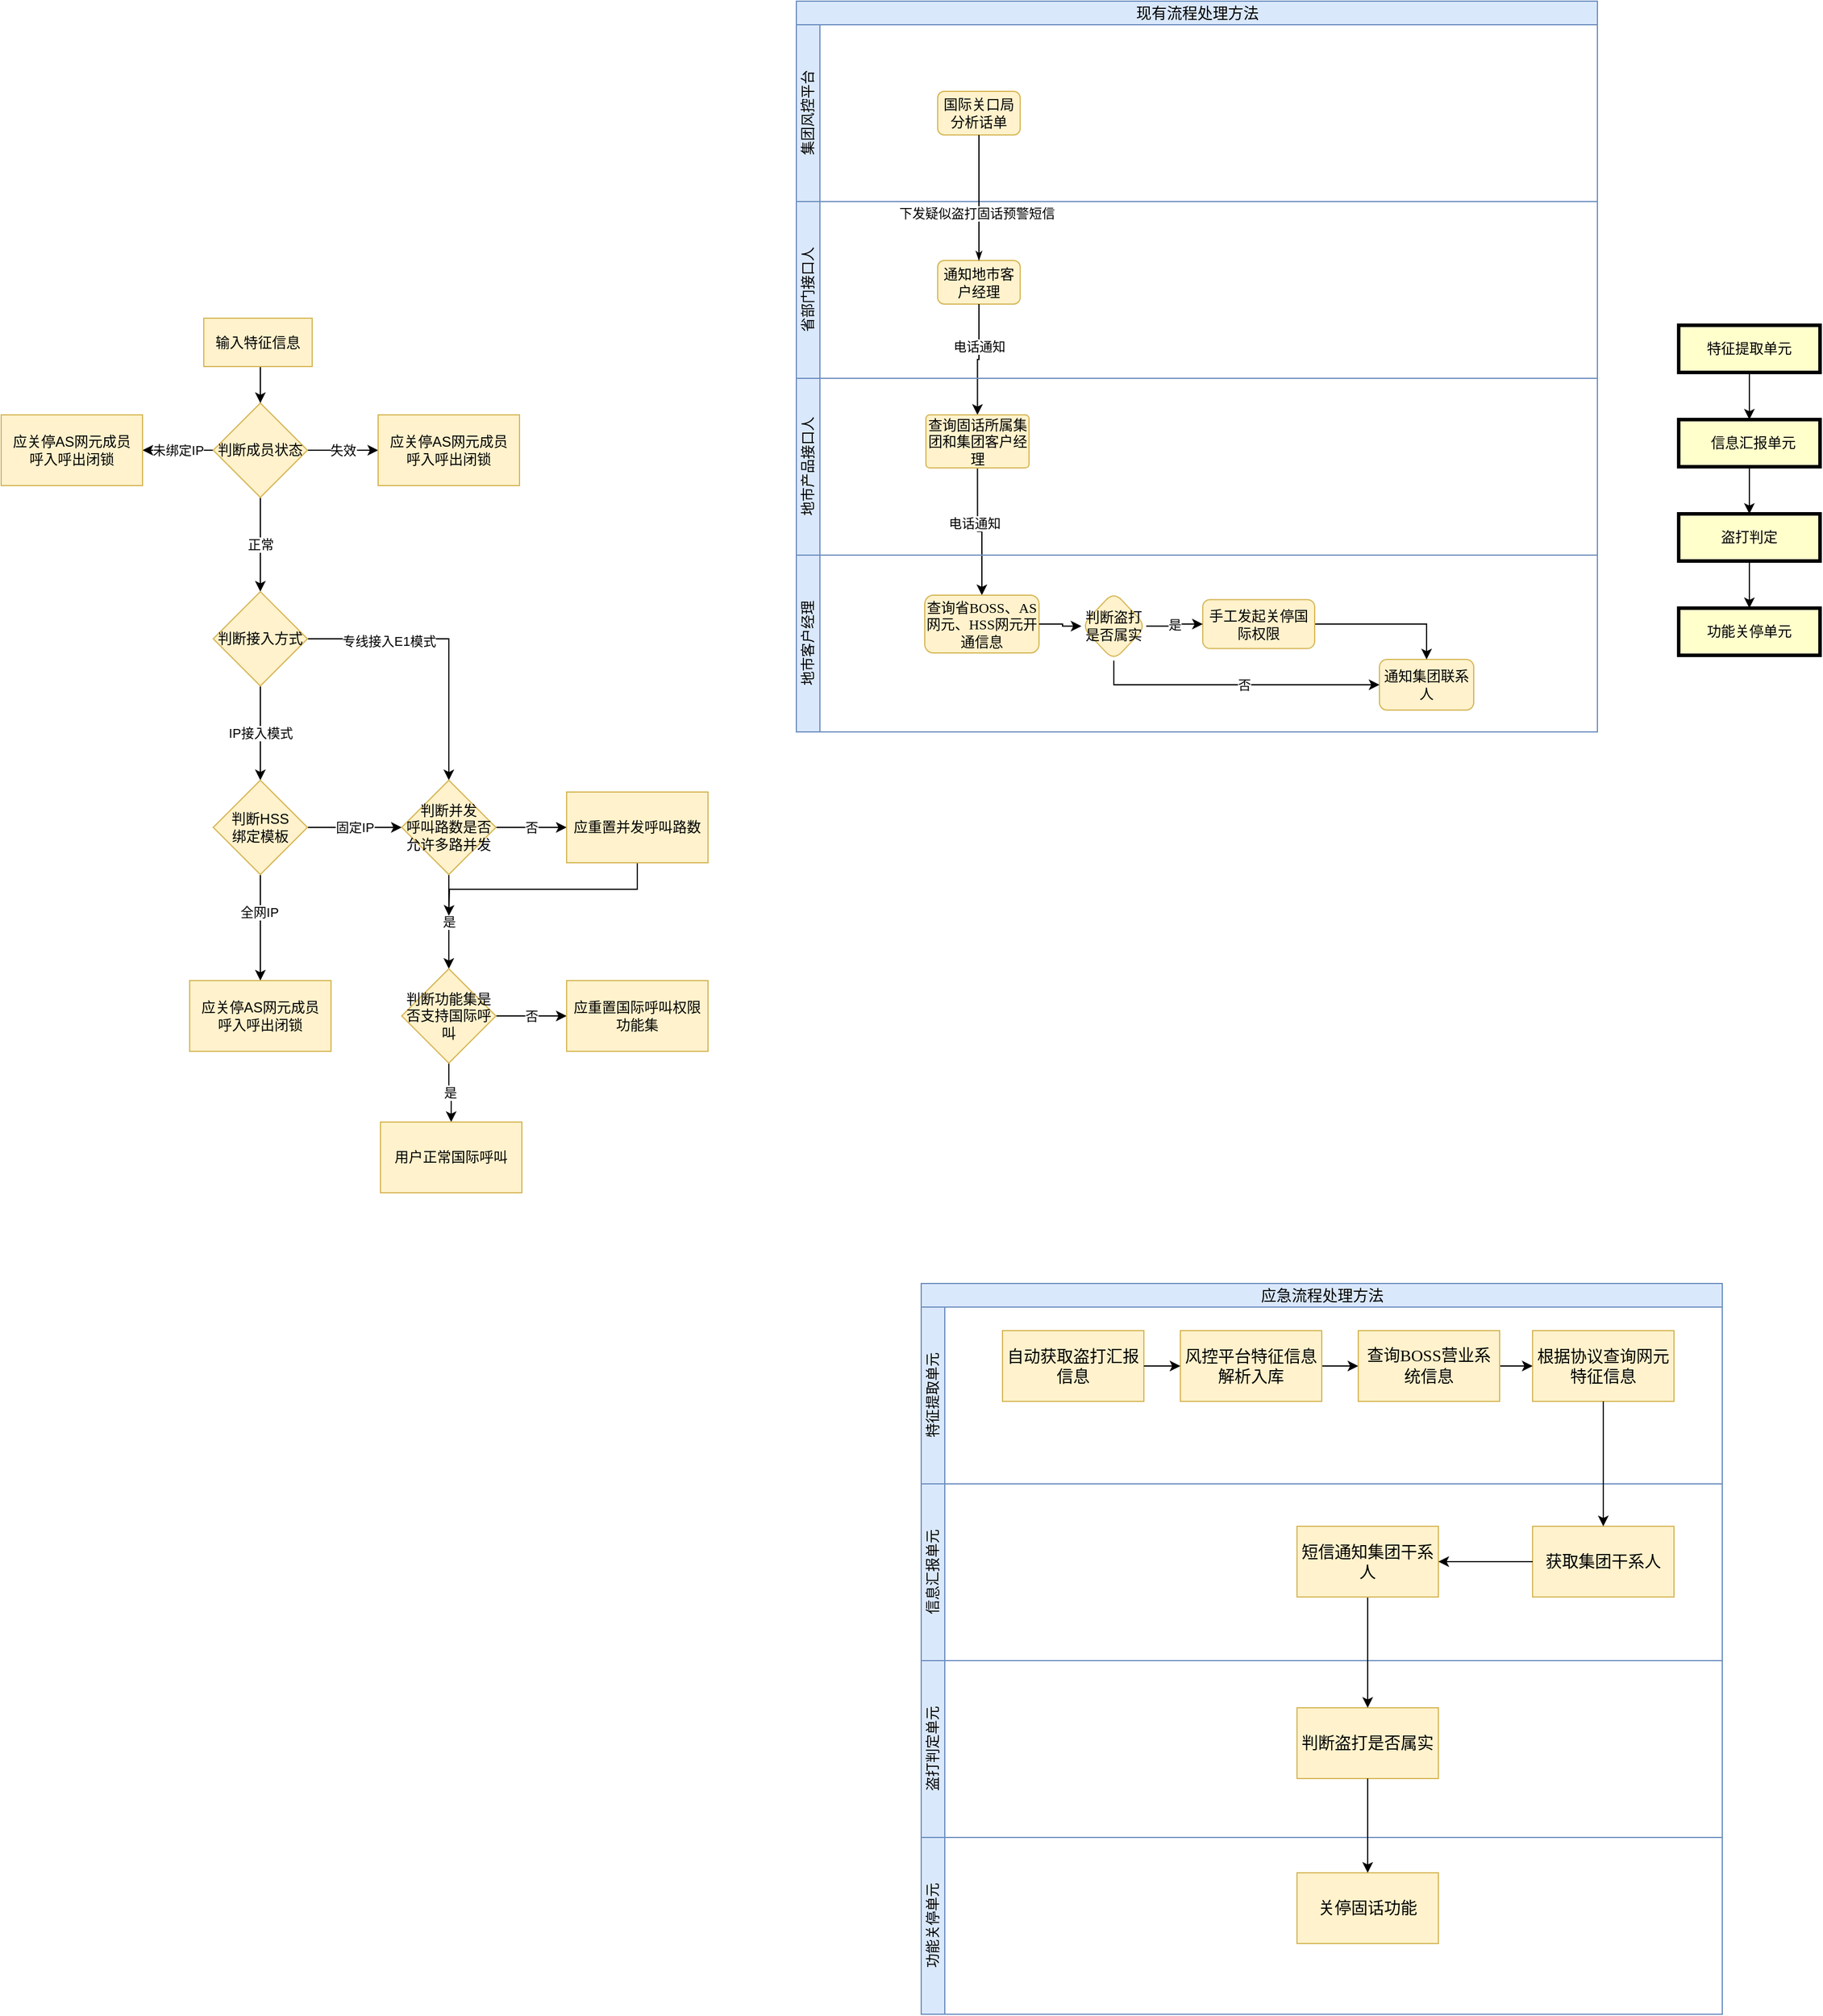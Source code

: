 <mxfile version="14.4.8" type="github">
  <diagram name="Page-1" id="c7558073-3199-34d8-9f00-42111426c3f3">
    <mxGraphModel dx="1946" dy="744" grid="0" gridSize="10" guides="0" tooltips="1" connect="1" arrows="1" fold="1" page="1" pageScale="1" pageWidth="826" pageHeight="1169" background="#ffffff" math="0" shadow="0">
      <root>
        <mxCell id="0" />
        <mxCell id="1" parent="0" />
        <mxCell id="9lEx_p70Bkjh4PU-J2n_-112" value="正常" style="edgeStyle=orthogonalEdgeStyle;rounded=0;orthogonalLoop=1;jettySize=auto;html=1;" edge="1" parent="1" source="9lEx_p70Bkjh4PU-J2n_-115" target="9lEx_p70Bkjh4PU-J2n_-119">
          <mxGeometry relative="1" as="geometry" />
        </mxCell>
        <mxCell id="9lEx_p70Bkjh4PU-J2n_-113" value="失效" style="edgeStyle=orthogonalEdgeStyle;rounded=0;orthogonalLoop=1;jettySize=auto;html=1;" edge="1" parent="1" source="9lEx_p70Bkjh4PU-J2n_-115" target="9lEx_p70Bkjh4PU-J2n_-120">
          <mxGeometry relative="1" as="geometry" />
        </mxCell>
        <mxCell id="9lEx_p70Bkjh4PU-J2n_-114" value="未绑定IP" style="edgeStyle=orthogonalEdgeStyle;rounded=0;orthogonalLoop=1;jettySize=auto;html=1;" edge="1" parent="1" source="9lEx_p70Bkjh4PU-J2n_-115" target="9lEx_p70Bkjh4PU-J2n_-122">
          <mxGeometry relative="1" as="geometry" />
        </mxCell>
        <mxCell id="9lEx_p70Bkjh4PU-J2n_-115" value="判断成员状态" style="rhombus;whiteSpace=wrap;html=1;fillColor=#fff2cc;strokeColor=#d6b656;" vertex="1" parent="1">
          <mxGeometry x="237" y="483" width="80" height="80" as="geometry" />
        </mxCell>
        <mxCell id="9lEx_p70Bkjh4PU-J2n_-116" value="IP接入模式" style="edgeStyle=orthogonalEdgeStyle;rounded=0;orthogonalLoop=1;jettySize=auto;html=1;" edge="1" parent="1" source="9lEx_p70Bkjh4PU-J2n_-119" target="9lEx_p70Bkjh4PU-J2n_-126">
          <mxGeometry relative="1" as="geometry" />
        </mxCell>
        <mxCell id="9lEx_p70Bkjh4PU-J2n_-117" value="" style="edgeStyle=orthogonalEdgeStyle;rounded=0;orthogonalLoop=1;jettySize=auto;html=1;entryX=0.5;entryY=0;entryDx=0;entryDy=0;" edge="1" parent="1" source="9lEx_p70Bkjh4PU-J2n_-119" target="9lEx_p70Bkjh4PU-J2n_-130">
          <mxGeometry relative="1" as="geometry">
            <mxPoint x="427" y="683" as="targetPoint" />
          </mxGeometry>
        </mxCell>
        <mxCell id="9lEx_p70Bkjh4PU-J2n_-118" value="专线接入E1模式" style="edgeLabel;html=1;align=center;verticalAlign=middle;resizable=0;points=[];" vertex="1" connectable="0" parent="9lEx_p70Bkjh4PU-J2n_-117">
          <mxGeometry x="-0.425" y="-2" relative="1" as="geometry">
            <mxPoint as="offset" />
          </mxGeometry>
        </mxCell>
        <mxCell id="9lEx_p70Bkjh4PU-J2n_-119" value="判断接入方式" style="rhombus;whiteSpace=wrap;html=1;fillColor=#fff2cc;strokeColor=#d6b656;" vertex="1" parent="1">
          <mxGeometry x="237" y="643" width="80" height="80" as="geometry" />
        </mxCell>
        <mxCell id="9lEx_p70Bkjh4PU-J2n_-120" value="&lt;div&gt;关停AS网元成员&lt;/div&gt;&lt;div&gt;呼入呼出闭锁&lt;/div&gt;" style="whiteSpace=wrap;html=1;" vertex="1" parent="1">
          <mxGeometry x="377" y="493" width="120" height="60" as="geometry" />
        </mxCell>
        <mxCell id="9lEx_p70Bkjh4PU-J2n_-121" value="&lt;div&gt;应关停AS网元成员&lt;/div&gt;&lt;div&gt;呼入呼出闭锁&lt;/div&gt;" style="whiteSpace=wrap;html=1;fillColor=#fff2cc;strokeColor=#d6b656;" vertex="1" parent="1">
          <mxGeometry x="377" y="493" width="120" height="60" as="geometry" />
        </mxCell>
        <mxCell id="9lEx_p70Bkjh4PU-J2n_-122" value="&lt;div&gt;应关停AS网元成员&lt;/div&gt;&lt;div&gt;呼入呼出闭锁&lt;/div&gt;" style="whiteSpace=wrap;html=1;fillColor=#fff2cc;strokeColor=#d6b656;" vertex="1" parent="1">
          <mxGeometry x="57" y="493" width="120" height="60" as="geometry" />
        </mxCell>
        <mxCell id="9lEx_p70Bkjh4PU-J2n_-123" value="" style="edgeStyle=orthogonalEdgeStyle;rounded=0;orthogonalLoop=1;jettySize=auto;html=1;" edge="1" parent="1" source="9lEx_p70Bkjh4PU-J2n_-126" target="9lEx_p70Bkjh4PU-J2n_-127">
          <mxGeometry relative="1" as="geometry" />
        </mxCell>
        <mxCell id="9lEx_p70Bkjh4PU-J2n_-124" value="全网IP" style="edgeLabel;html=1;align=center;verticalAlign=middle;resizable=0;points=[];" vertex="1" connectable="0" parent="9lEx_p70Bkjh4PU-J2n_-123">
          <mxGeometry x="-0.289" y="-1" relative="1" as="geometry">
            <mxPoint as="offset" />
          </mxGeometry>
        </mxCell>
        <mxCell id="9lEx_p70Bkjh4PU-J2n_-125" value="固定IP" style="edgeStyle=orthogonalEdgeStyle;rounded=0;orthogonalLoop=1;jettySize=auto;html=1;" edge="1" parent="1" source="9lEx_p70Bkjh4PU-J2n_-126" target="9lEx_p70Bkjh4PU-J2n_-130">
          <mxGeometry relative="1" as="geometry" />
        </mxCell>
        <mxCell id="9lEx_p70Bkjh4PU-J2n_-126" value="&lt;div&gt;判断HSS&lt;/div&gt;&lt;div&gt;绑定模板&lt;/div&gt;" style="rhombus;whiteSpace=wrap;html=1;fillColor=#fff2cc;strokeColor=#d6b656;" vertex="1" parent="1">
          <mxGeometry x="237" y="803" width="80" height="80" as="geometry" />
        </mxCell>
        <mxCell id="9lEx_p70Bkjh4PU-J2n_-127" value="&lt;div&gt;应关停AS网元成员&lt;/div&gt;&lt;div&gt;呼入呼出闭锁&lt;/div&gt;" style="whiteSpace=wrap;html=1;fillColor=#fff2cc;strokeColor=#d6b656;" vertex="1" parent="1">
          <mxGeometry x="217" y="973" width="120" height="60" as="geometry" />
        </mxCell>
        <mxCell id="9lEx_p70Bkjh4PU-J2n_-128" value="是" style="edgeStyle=orthogonalEdgeStyle;rounded=0;orthogonalLoop=1;jettySize=auto;html=1;" edge="1" parent="1" source="9lEx_p70Bkjh4PU-J2n_-130" target="9lEx_p70Bkjh4PU-J2n_-133">
          <mxGeometry relative="1" as="geometry" />
        </mxCell>
        <mxCell id="9lEx_p70Bkjh4PU-J2n_-129" value="否" style="edgeStyle=orthogonalEdgeStyle;rounded=0;orthogonalLoop=1;jettySize=auto;html=1;" edge="1" parent="1" source="9lEx_p70Bkjh4PU-J2n_-130" target="9lEx_p70Bkjh4PU-J2n_-136">
          <mxGeometry relative="1" as="geometry" />
        </mxCell>
        <mxCell id="9lEx_p70Bkjh4PU-J2n_-130" value="&lt;div&gt;判断并发&lt;/div&gt;&lt;div&gt;呼叫路数是否允许多路并发&lt;/div&gt;" style="rhombus;whiteSpace=wrap;html=1;fillColor=#fff2cc;strokeColor=#d6b656;" vertex="1" parent="1">
          <mxGeometry x="397" y="803" width="80" height="80" as="geometry" />
        </mxCell>
        <mxCell id="9lEx_p70Bkjh4PU-J2n_-131" value="是" style="edgeStyle=orthogonalEdgeStyle;rounded=0;orthogonalLoop=1;jettySize=auto;html=1;" edge="1" parent="1" source="9lEx_p70Bkjh4PU-J2n_-133" target="9lEx_p70Bkjh4PU-J2n_-134">
          <mxGeometry relative="1" as="geometry" />
        </mxCell>
        <mxCell id="9lEx_p70Bkjh4PU-J2n_-132" value="否" style="edgeStyle=orthogonalEdgeStyle;rounded=0;orthogonalLoop=1;jettySize=auto;html=1;" edge="1" parent="1" source="9lEx_p70Bkjh4PU-J2n_-133" target="9lEx_p70Bkjh4PU-J2n_-137">
          <mxGeometry relative="1" as="geometry" />
        </mxCell>
        <mxCell id="9lEx_p70Bkjh4PU-J2n_-133" value="判断功能集是否支持国际呼叫" style="rhombus;whiteSpace=wrap;html=1;fillColor=#fff2cc;strokeColor=#d6b656;" vertex="1" parent="1">
          <mxGeometry x="397" y="963" width="80" height="80" as="geometry" />
        </mxCell>
        <mxCell id="9lEx_p70Bkjh4PU-J2n_-134" value="用户正常国际呼叫" style="whiteSpace=wrap;html=1;fillColor=#fff2cc;strokeColor=#d6b656;" vertex="1" parent="1">
          <mxGeometry x="379" y="1093" width="120" height="60" as="geometry" />
        </mxCell>
        <mxCell id="9lEx_p70Bkjh4PU-J2n_-135" style="edgeStyle=orthogonalEdgeStyle;rounded=0;orthogonalLoop=1;jettySize=auto;html=1;exitX=0.5;exitY=1;exitDx=0;exitDy=0;" edge="1" parent="1" source="9lEx_p70Bkjh4PU-J2n_-136">
          <mxGeometry relative="1" as="geometry">
            <mxPoint x="437" y="918" as="targetPoint" />
          </mxGeometry>
        </mxCell>
        <mxCell id="9lEx_p70Bkjh4PU-J2n_-136" value="应重置并发呼叫路数" style="whiteSpace=wrap;html=1;fillColor=#fff2cc;strokeColor=#d6b656;" vertex="1" parent="1">
          <mxGeometry x="537" y="813" width="120" height="60" as="geometry" />
        </mxCell>
        <mxCell id="9lEx_p70Bkjh4PU-J2n_-137" value="应重置国际呼叫权限功能集" style="whiteSpace=wrap;html=1;fillColor=#fff2cc;strokeColor=#d6b656;" vertex="1" parent="1">
          <mxGeometry x="537" y="973" width="120" height="60" as="geometry" />
        </mxCell>
        <mxCell id="9lEx_p70Bkjh4PU-J2n_-138" style="edgeStyle=orthogonalEdgeStyle;rounded=0;orthogonalLoop=1;jettySize=auto;html=1;exitX=0.5;exitY=1;exitDx=0;exitDy=0;entryX=0.5;entryY=0;entryDx=0;entryDy=0;" edge="1" parent="1" source="9lEx_p70Bkjh4PU-J2n_-139" target="9lEx_p70Bkjh4PU-J2n_-115">
          <mxGeometry relative="1" as="geometry" />
        </mxCell>
        <mxCell id="9lEx_p70Bkjh4PU-J2n_-139" value="输入特征信息" style="rounded=0;whiteSpace=wrap;html=1;fillColor=#fff2cc;strokeColor=#d6b656;" vertex="1" parent="1">
          <mxGeometry x="229" y="411" width="92" height="41" as="geometry" />
        </mxCell>
        <mxCell id="9lEx_p70Bkjh4PU-J2n_-140" value="&lt;font style=&quot;font-size: 13px&quot;&gt;现有流程处理方法&lt;/font&gt;" style="swimlane;html=1;childLayout=stackLayout;horizontal=1;startSize=20;horizontalStack=0;rounded=0;shadow=0;labelBackgroundColor=none;strokeWidth=1;fontFamily=Verdana;fontSize=8;align=center;fontStyle=0;fillColor=#dae8fc;strokeColor=#6c8ebf;" vertex="1" parent="1">
          <mxGeometry x="732" y="142" width="680" height="620" as="geometry" />
        </mxCell>
        <mxCell id="9lEx_p70Bkjh4PU-J2n_-141" value="集团风控平台" style="swimlane;html=1;startSize=20;horizontal=0;fontStyle=0;fillColor=#dae8fc;strokeColor=#6c8ebf;" vertex="1" parent="9lEx_p70Bkjh4PU-J2n_-140">
          <mxGeometry y="20" width="680" height="150" as="geometry" />
        </mxCell>
        <mxCell id="9lEx_p70Bkjh4PU-J2n_-142" value="&lt;div style=&quot;font-size: 12px&quot;&gt;&lt;font style=&quot;font-size: 12px&quot;&gt;国际关口局&lt;/font&gt;&lt;/div&gt;&lt;div style=&quot;font-size: 12px&quot;&gt;&lt;font style=&quot;font-size: 12px&quot;&gt;分析话单&lt;/font&gt;&lt;/div&gt;" style="rounded=1;whiteSpace=wrap;html=1;shadow=0;labelBackgroundColor=none;strokeWidth=1;fontFamily=Verdana;fontSize=8;align=center;fontStyle=0;fillColor=#fff2cc;strokeColor=#d6b656;" vertex="1" parent="9lEx_p70Bkjh4PU-J2n_-141">
          <mxGeometry x="120" y="56.5" width="70" height="37" as="geometry" />
        </mxCell>
        <mxCell id="9lEx_p70Bkjh4PU-J2n_-143" value="&lt;div&gt;省部门接口人&lt;/div&gt;" style="swimlane;html=1;startSize=20;horizontal=0;fontStyle=0;fillColor=#dae8fc;strokeColor=#6c8ebf;" vertex="1" parent="9lEx_p70Bkjh4PU-J2n_-140">
          <mxGeometry y="170" width="680" height="150" as="geometry" />
        </mxCell>
        <mxCell id="9lEx_p70Bkjh4PU-J2n_-144" value="&lt;font style=&quot;font-size: 12px&quot;&gt;通知地市客户经理&lt;/font&gt;" style="rounded=1;whiteSpace=wrap;html=1;shadow=0;labelBackgroundColor=none;strokeWidth=1;fontFamily=Verdana;fontSize=8;align=center;fontStyle=0;fillColor=#fff2cc;strokeColor=#d6b656;" vertex="1" parent="9lEx_p70Bkjh4PU-J2n_-143">
          <mxGeometry x="120" y="50.0" width="70" height="37" as="geometry" />
        </mxCell>
        <mxCell id="9lEx_p70Bkjh4PU-J2n_-145" style="edgeStyle=orthogonalEdgeStyle;rounded=0;html=1;labelBackgroundColor=none;startArrow=none;startFill=0;startSize=5;endArrow=classicThin;endFill=1;endSize=5;jettySize=auto;orthogonalLoop=1;strokeWidth=1;fontFamily=Verdana;fontSize=8;fontStyle=0" edge="1" parent="9lEx_p70Bkjh4PU-J2n_-140" source="9lEx_p70Bkjh4PU-J2n_-142" target="9lEx_p70Bkjh4PU-J2n_-144">
          <mxGeometry relative="1" as="geometry" />
        </mxCell>
        <mxCell id="9lEx_p70Bkjh4PU-J2n_-146" value="下发疑似盗打固话预警短信" style="edgeLabel;html=1;align=center;verticalAlign=middle;resizable=0;points=[];" vertex="1" connectable="0" parent="9lEx_p70Bkjh4PU-J2n_-145">
          <mxGeometry x="0.251" y="-2" relative="1" as="geometry">
            <mxPoint as="offset" />
          </mxGeometry>
        </mxCell>
        <mxCell id="9lEx_p70Bkjh4PU-J2n_-147" style="edgeStyle=orthogonalEdgeStyle;rounded=0;orthogonalLoop=1;jettySize=auto;html=1;exitX=0.5;exitY=1;exitDx=0;exitDy=0;" edge="1" parent="9lEx_p70Bkjh4PU-J2n_-140" source="9lEx_p70Bkjh4PU-J2n_-144" target="9lEx_p70Bkjh4PU-J2n_-152">
          <mxGeometry relative="1" as="geometry" />
        </mxCell>
        <mxCell id="9lEx_p70Bkjh4PU-J2n_-148" value="电话通知" style="edgeLabel;html=1;align=center;verticalAlign=middle;resizable=0;points=[];" vertex="1" connectable="0" parent="9lEx_p70Bkjh4PU-J2n_-147">
          <mxGeometry x="-0.249" relative="1" as="geometry">
            <mxPoint as="offset" />
          </mxGeometry>
        </mxCell>
        <mxCell id="9lEx_p70Bkjh4PU-J2n_-149" style="edgeStyle=orthogonalEdgeStyle;rounded=0;orthogonalLoop=1;jettySize=auto;html=1;exitX=0.5;exitY=1;exitDx=0;exitDy=0;" edge="1" parent="9lEx_p70Bkjh4PU-J2n_-140" source="9lEx_p70Bkjh4PU-J2n_-152" target="9lEx_p70Bkjh4PU-J2n_-154">
          <mxGeometry relative="1" as="geometry" />
        </mxCell>
        <mxCell id="9lEx_p70Bkjh4PU-J2n_-150" value="电话通知" style="edgeLabel;html=1;align=center;verticalAlign=middle;resizable=0;points=[];" vertex="1" connectable="0" parent="9lEx_p70Bkjh4PU-J2n_-149">
          <mxGeometry x="-0.168" y="-3" relative="1" as="geometry">
            <mxPoint as="offset" />
          </mxGeometry>
        </mxCell>
        <mxCell id="9lEx_p70Bkjh4PU-J2n_-151" value="地市产品接口人" style="swimlane;html=1;startSize=20;horizontal=0;fontStyle=0;fillColor=#dae8fc;strokeColor=#6c8ebf;" vertex="1" parent="9lEx_p70Bkjh4PU-J2n_-140">
          <mxGeometry y="320" width="680" height="150" as="geometry" />
        </mxCell>
        <mxCell id="9lEx_p70Bkjh4PU-J2n_-152" value="&lt;font style=&quot;font-size: 12px&quot;&gt;查询固话所属集团和集团客户经理&lt;/font&gt;" style="rounded=1;whiteSpace=wrap;html=1;shadow=0;labelBackgroundColor=none;strokeWidth=1;fontFamily=Verdana;fontSize=8;align=center;fontStyle=0;arcSize=7;fillColor=#fff2cc;strokeColor=#d6b656;" vertex="1" parent="9lEx_p70Bkjh4PU-J2n_-151">
          <mxGeometry x="110" y="31" width="87.5" height="45" as="geometry" />
        </mxCell>
        <mxCell id="9lEx_p70Bkjh4PU-J2n_-153" value="地市客户经理" style="swimlane;html=1;startSize=20;horizontal=0;fontStyle=0;fillColor=#dae8fc;strokeColor=#6c8ebf;" vertex="1" parent="9lEx_p70Bkjh4PU-J2n_-140">
          <mxGeometry y="470" width="680" height="150" as="geometry">
            <mxRectangle y="470" width="680" height="20" as="alternateBounds" />
          </mxGeometry>
        </mxCell>
        <mxCell id="9lEx_p70Bkjh4PU-J2n_-154" value="&lt;font style=&quot;font-size: 12px&quot;&gt;查询省BOSS、AS网元、HSS网元开通信息&lt;/font&gt;" style="rounded=1;whiteSpace=wrap;html=1;shadow=0;labelBackgroundColor=none;strokeWidth=1;fontFamily=Verdana;fontSize=8;align=center;fontStyle=0;fillColor=#fff2cc;strokeColor=#d6b656;" vertex="1" parent="9lEx_p70Bkjh4PU-J2n_-153">
          <mxGeometry x="109" y="34" width="97" height="49" as="geometry" />
        </mxCell>
        <mxCell id="9lEx_p70Bkjh4PU-J2n_-155" value="&lt;font style=&quot;font-size: 12px&quot;&gt;通知集团联系人&lt;/font&gt;" style="whiteSpace=wrap;html=1;rounded=1;shadow=0;fontFamily=Verdana;fontSize=8;fontStyle=0;strokeWidth=1;fillColor=#fff2cc;strokeColor=#d6b656;" vertex="1" parent="9lEx_p70Bkjh4PU-J2n_-153">
          <mxGeometry x="495" y="88.5" width="80" height="43" as="geometry" />
        </mxCell>
        <mxCell id="9lEx_p70Bkjh4PU-J2n_-156" style="edgeStyle=orthogonalEdgeStyle;rounded=0;orthogonalLoop=1;jettySize=auto;html=1;exitX=1;exitY=0.5;exitDx=0;exitDy=0;entryX=0.5;entryY=0;entryDx=0;entryDy=0;" edge="1" parent="9lEx_p70Bkjh4PU-J2n_-153" source="9lEx_p70Bkjh4PU-J2n_-157" target="9lEx_p70Bkjh4PU-J2n_-155">
          <mxGeometry relative="1" as="geometry" />
        </mxCell>
        <mxCell id="9lEx_p70Bkjh4PU-J2n_-157" value="&lt;font style=&quot;font-size: 12px&quot;&gt;手工发起关停国际权限&lt;/font&gt;" style="whiteSpace=wrap;html=1;rounded=1;shadow=0;fontFamily=Verdana;fontSize=8;fontStyle=0;strokeWidth=1;fillColor=#fff2cc;strokeColor=#d6b656;" vertex="1" parent="9lEx_p70Bkjh4PU-J2n_-153">
          <mxGeometry x="345" y="37.75" width="95" height="41.5" as="geometry" />
        </mxCell>
        <mxCell id="9lEx_p70Bkjh4PU-J2n_-158" style="edgeStyle=orthogonalEdgeStyle;rounded=0;orthogonalLoop=1;jettySize=auto;html=1;exitX=0.5;exitY=1;exitDx=0;exitDy=0;" edge="1" parent="1" source="9lEx_p70Bkjh4PU-J2n_-161" target="9lEx_p70Bkjh4PU-J2n_-155">
          <mxGeometry relative="1" as="geometry" />
        </mxCell>
        <mxCell id="9lEx_p70Bkjh4PU-J2n_-159" value="否" style="edgeLabel;html=1;align=center;verticalAlign=middle;resizable=0;points=[];" vertex="1" connectable="0" parent="9lEx_p70Bkjh4PU-J2n_-158">
          <mxGeometry x="-0.464" relative="1" as="geometry">
            <mxPoint x="64.83" as="offset" />
          </mxGeometry>
        </mxCell>
        <mxCell id="9lEx_p70Bkjh4PU-J2n_-160" value="是" style="edgeStyle=orthogonalEdgeStyle;rounded=0;orthogonalLoop=1;jettySize=auto;html=1;" edge="1" parent="1" source="9lEx_p70Bkjh4PU-J2n_-161" target="9lEx_p70Bkjh4PU-J2n_-157">
          <mxGeometry relative="1" as="geometry" />
        </mxCell>
        <mxCell id="9lEx_p70Bkjh4PU-J2n_-161" value="&lt;font style=&quot;font-size: 12px&quot;&gt;判断盗打是否属实&lt;/font&gt;" style="rhombus;whiteSpace=wrap;html=1;rounded=1;shadow=0;fontFamily=Verdana;fontSize=8;fontStyle=0;strokeWidth=1;fillColor=#fff2cc;strokeColor=#d6b656;" vertex="1" parent="1">
          <mxGeometry x="974" y="643" width="55" height="58.5" as="geometry" />
        </mxCell>
        <mxCell id="9lEx_p70Bkjh4PU-J2n_-162" value="" style="edgeStyle=orthogonalEdgeStyle;rounded=0;orthogonalLoop=1;jettySize=auto;html=1;" edge="1" parent="1" source="9lEx_p70Bkjh4PU-J2n_-154" target="9lEx_p70Bkjh4PU-J2n_-161">
          <mxGeometry relative="1" as="geometry" />
        </mxCell>
        <mxCell id="9lEx_p70Bkjh4PU-J2n_-164" value="&lt;font style=&quot;font-size: 13px&quot;&gt;应急流程处理方法&lt;/font&gt;" style="swimlane;html=1;childLayout=stackLayout;horizontal=1;startSize=20;horizontalStack=0;rounded=0;shadow=0;labelBackgroundColor=none;strokeWidth=1;fontFamily=Verdana;fontSize=8;align=center;fontStyle=0;fillColor=#dae8fc;strokeColor=#6c8ebf;" vertex="1" parent="1">
          <mxGeometry x="838" y="1230" width="680" height="620" as="geometry" />
        </mxCell>
        <mxCell id="9lEx_p70Bkjh4PU-J2n_-165" value="特征提取单元" style="swimlane;html=1;startSize=20;horizontal=0;fontStyle=0;fillColor=#dae8fc;strokeColor=#6c8ebf;" vertex="1" parent="9lEx_p70Bkjh4PU-J2n_-164">
          <mxGeometry y="20" width="680" height="150" as="geometry" />
        </mxCell>
        <mxCell id="9lEx_p70Bkjh4PU-J2n_-166" value="&lt;span style=&quot;font-size: 10.5pt&quot;&gt;自动获取盗打汇报信息&lt;/span&gt;" style="rounded=0;whiteSpace=wrap;html=1;fillColor=#fff2cc;strokeColor=#d6b656;" vertex="1" parent="9lEx_p70Bkjh4PU-J2n_-165">
          <mxGeometry x="69" y="20" width="120" height="60" as="geometry" />
        </mxCell>
        <mxCell id="9lEx_p70Bkjh4PU-J2n_-167" value="&lt;span style=&quot;font-size: 10.5pt&quot;&gt;根据协议查询网元特征信息&lt;/span&gt;" style="whiteSpace=wrap;html=1;rounded=0;strokeColor=#d6b656;fillColor=#fff2cc;" vertex="1" parent="9lEx_p70Bkjh4PU-J2n_-165">
          <mxGeometry x="519" y="20" width="120" height="60" as="geometry" />
        </mxCell>
        <mxCell id="9lEx_p70Bkjh4PU-J2n_-168" value="信息汇报单元" style="swimlane;html=1;startSize=20;horizontal=0;fontStyle=0;fillColor=#dae8fc;strokeColor=#6c8ebf;" vertex="1" parent="9lEx_p70Bkjh4PU-J2n_-164">
          <mxGeometry y="170" width="680" height="150" as="geometry" />
        </mxCell>
        <mxCell id="9lEx_p70Bkjh4PU-J2n_-169" value="&lt;span style=&quot;font-size: 10.5pt&quot;&gt;&lt;span style=&quot;font-size: 10.5pt&quot;&gt;获取集团干系人&lt;/span&gt;&lt;/span&gt;" style="whiteSpace=wrap;html=1;rounded=0;strokeColor=#d6b656;fillColor=#fff2cc;" vertex="1" parent="9lEx_p70Bkjh4PU-J2n_-168">
          <mxGeometry x="519" y="36" width="120" height="60" as="geometry" />
        </mxCell>
        <mxCell id="9lEx_p70Bkjh4PU-J2n_-170" value="盗打判定单元" style="swimlane;html=1;startSize=20;horizontal=0;fontStyle=0;fillColor=#dae8fc;strokeColor=#6c8ebf;" vertex="1" parent="9lEx_p70Bkjh4PU-J2n_-164">
          <mxGeometry y="320" width="680" height="150" as="geometry" />
        </mxCell>
        <mxCell id="9lEx_p70Bkjh4PU-J2n_-171" value="&lt;span style=&quot;font-size: 10.5pt&quot;&gt;判断盗打是否属实&lt;/span&gt;" style="whiteSpace=wrap;html=1;rounded=0;strokeColor=#d6b656;fillColor=#fff2cc;" vertex="1" parent="9lEx_p70Bkjh4PU-J2n_-170">
          <mxGeometry x="319" y="40" width="120" height="60" as="geometry" />
        </mxCell>
        <mxCell id="9lEx_p70Bkjh4PU-J2n_-172" value="功能关停单元" style="swimlane;html=1;startSize=20;horizontal=0;fontStyle=0;fillColor=#dae8fc;strokeColor=#6c8ebf;" vertex="1" parent="9lEx_p70Bkjh4PU-J2n_-164">
          <mxGeometry y="470" width="680" height="150" as="geometry">
            <mxRectangle y="470" width="680" height="20" as="alternateBounds" />
          </mxGeometry>
        </mxCell>
        <mxCell id="9lEx_p70Bkjh4PU-J2n_-173" value="&lt;span style=&quot;font-size: 10.5pt&quot;&gt;关停固话功能&lt;/span&gt;" style="whiteSpace=wrap;html=1;rounded=0;strokeColor=#d6b656;fillColor=#fff2cc;" vertex="1" parent="9lEx_p70Bkjh4PU-J2n_-172">
          <mxGeometry x="319" y="30" width="120" height="60" as="geometry" />
        </mxCell>
        <mxCell id="9lEx_p70Bkjh4PU-J2n_-174" value="" style="edgeStyle=orthogonalEdgeStyle;rounded=0;orthogonalLoop=1;jettySize=auto;html=1;" edge="1" parent="9lEx_p70Bkjh4PU-J2n_-164" source="9lEx_p70Bkjh4PU-J2n_-167" target="9lEx_p70Bkjh4PU-J2n_-169">
          <mxGeometry relative="1" as="geometry" />
        </mxCell>
        <mxCell id="9lEx_p70Bkjh4PU-J2n_-175" value="" style="edgeStyle=orthogonalEdgeStyle;rounded=0;orthogonalLoop=1;jettySize=auto;html=1;" edge="1" parent="9lEx_p70Bkjh4PU-J2n_-164" source="9lEx_p70Bkjh4PU-J2n_-171" target="9lEx_p70Bkjh4PU-J2n_-173">
          <mxGeometry relative="1" as="geometry" />
        </mxCell>
        <mxCell id="9lEx_p70Bkjh4PU-J2n_-176" value="" style="edgeStyle=orthogonalEdgeStyle;rounded=0;orthogonalLoop=1;jettySize=auto;html=1;" edge="1" parent="1" source="9lEx_p70Bkjh4PU-J2n_-177" target="9lEx_p70Bkjh4PU-J2n_-180">
          <mxGeometry relative="1" as="geometry" />
        </mxCell>
        <mxCell id="9lEx_p70Bkjh4PU-J2n_-177" value="&lt;span style=&quot;font-size: 10.5pt&quot;&gt;风控平台特征信息解析入库&lt;/span&gt;" style="whiteSpace=wrap;html=1;rounded=0;strokeColor=#d6b656;fillColor=#fff2cc;" vertex="1" parent="1">
          <mxGeometry x="1058" y="1270" width="120" height="60" as="geometry" />
        </mxCell>
        <mxCell id="9lEx_p70Bkjh4PU-J2n_-178" value="" style="edgeStyle=orthogonalEdgeStyle;rounded=0;orthogonalLoop=1;jettySize=auto;html=1;" edge="1" parent="1" source="9lEx_p70Bkjh4PU-J2n_-166" target="9lEx_p70Bkjh4PU-J2n_-177">
          <mxGeometry relative="1" as="geometry" />
        </mxCell>
        <mxCell id="9lEx_p70Bkjh4PU-J2n_-179" value="" style="edgeStyle=orthogonalEdgeStyle;rounded=0;orthogonalLoop=1;jettySize=auto;html=1;" edge="1" parent="1" source="9lEx_p70Bkjh4PU-J2n_-180" target="9lEx_p70Bkjh4PU-J2n_-167">
          <mxGeometry relative="1" as="geometry" />
        </mxCell>
        <mxCell id="9lEx_p70Bkjh4PU-J2n_-180" value="&lt;span style=&quot;font-size: 10.5pt&quot;&gt;查询&lt;/span&gt;&lt;span style=&quot;font-size: 10.5pt ; font-family: &amp;#34;times new roman&amp;#34; , serif&quot; lang=&quot;EN-US&quot;&gt;BOSS&lt;/span&gt;&lt;span style=&quot;font-size: 10.5pt&quot;&gt;营业系统信息&lt;/span&gt;" style="whiteSpace=wrap;html=1;rounded=0;strokeColor=#d6b656;fillColor=#fff2cc;" vertex="1" parent="1">
          <mxGeometry x="1209" y="1270" width="120" height="60" as="geometry" />
        </mxCell>
        <mxCell id="9lEx_p70Bkjh4PU-J2n_-181" value="" style="edgeStyle=orthogonalEdgeStyle;rounded=0;orthogonalLoop=1;jettySize=auto;html=1;" edge="1" parent="1" source="9lEx_p70Bkjh4PU-J2n_-182" target="9lEx_p70Bkjh4PU-J2n_-171">
          <mxGeometry relative="1" as="geometry" />
        </mxCell>
        <mxCell id="9lEx_p70Bkjh4PU-J2n_-182" value="&lt;span style=&quot;font-size: 10.5pt&quot;&gt;短信通知集团干系人&lt;/span&gt;&lt;span style=&quot;font-size: 10.5pt&quot;&gt;&lt;/span&gt;" style="whiteSpace=wrap;html=1;rounded=0;strokeColor=#d6b656;fillColor=#fff2cc;" vertex="1" parent="1">
          <mxGeometry x="1157" y="1436" width="120" height="60" as="geometry" />
        </mxCell>
        <mxCell id="9lEx_p70Bkjh4PU-J2n_-183" value="" style="edgeStyle=orthogonalEdgeStyle;rounded=0;orthogonalLoop=1;jettySize=auto;html=1;" edge="1" parent="1" source="9lEx_p70Bkjh4PU-J2n_-169" target="9lEx_p70Bkjh4PU-J2n_-182">
          <mxGeometry relative="1" as="geometry" />
        </mxCell>
        <mxCell id="9lEx_p70Bkjh4PU-J2n_-185" value="" style="edgeStyle=orthogonalEdgeStyle;rounded=0;orthogonalLoop=1;jettySize=auto;html=1;" edge="1" parent="1" source="9lEx_p70Bkjh4PU-J2n_-186" target="9lEx_p70Bkjh4PU-J2n_-188">
          <mxGeometry relative="1" as="geometry" />
        </mxCell>
        <mxCell id="9lEx_p70Bkjh4PU-J2n_-186" value="特征提取单元" style="whiteSpace=wrap;align=center;verticalAlign=middle;fontStyle=0;strokeWidth=3;fillColor=#FFFFCC" vertex="1" parent="1">
          <mxGeometry x="1481" y="417" width="120" height="40" as="geometry" />
        </mxCell>
        <mxCell id="9lEx_p70Bkjh4PU-J2n_-187" value="" style="edgeStyle=orthogonalEdgeStyle;rounded=0;orthogonalLoop=1;jettySize=auto;html=1;" edge="1" parent="1" source="9lEx_p70Bkjh4PU-J2n_-188" target="9lEx_p70Bkjh4PU-J2n_-190">
          <mxGeometry relative="1" as="geometry" />
        </mxCell>
        <mxCell id="9lEx_p70Bkjh4PU-J2n_-188" value="&amp;nbsp; 信息汇报单元" style="whiteSpace=wrap;html=1;fontStyle=0;strokeWidth=3;fillColor=#FFFFCC;" vertex="1" parent="1">
          <mxGeometry x="1481" y="497" width="120" height="40" as="geometry" />
        </mxCell>
        <mxCell id="9lEx_p70Bkjh4PU-J2n_-189" value="" style="edgeStyle=orthogonalEdgeStyle;rounded=0;orthogonalLoop=1;jettySize=auto;html=1;" edge="1" parent="1" source="9lEx_p70Bkjh4PU-J2n_-190" target="9lEx_p70Bkjh4PU-J2n_-191">
          <mxGeometry relative="1" as="geometry" />
        </mxCell>
        <mxCell id="9lEx_p70Bkjh4PU-J2n_-190" value="盗打判定" style="whiteSpace=wrap;html=1;fontStyle=0;strokeWidth=3;fillColor=#FFFFCC;" vertex="1" parent="1">
          <mxGeometry x="1481" y="577" width="120" height="40" as="geometry" />
        </mxCell>
        <mxCell id="9lEx_p70Bkjh4PU-J2n_-191" value="功能关停单元" style="whiteSpace=wrap;html=1;fontStyle=0;strokeWidth=3;fillColor=#FFFFCC;" vertex="1" parent="1">
          <mxGeometry x="1481" y="657" width="120" height="40" as="geometry" />
        </mxCell>
      </root>
    </mxGraphModel>
  </diagram>
</mxfile>
